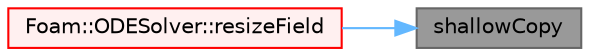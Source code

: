 digraph "shallowCopy"
{
 // LATEX_PDF_SIZE
  bgcolor="transparent";
  edge [fontname=Helvetica,fontsize=10,labelfontname=Helvetica,labelfontsize=10];
  node [fontname=Helvetica,fontsize=10,shape=box,height=0.2,width=0.4];
  rankdir="RL";
  Node1 [id="Node000001",label="shallowCopy",height=0.2,width=0.4,color="gray40", fillcolor="grey60", style="filled", fontcolor="black",tooltip=" "];
  Node1 -> Node2 [id="edge1_Node000001_Node000002",dir="back",color="steelblue1",style="solid",tooltip=" "];
  Node2 [id="Node000002",label="Foam::ODESolver::resizeField",height=0.2,width=0.4,color="red", fillcolor="#FFF0F0", style="filled",URL="$classFoam_1_1ODESolver.html#aef2c9a36849516ea3c2071e0cc1628cb",tooltip=" "];
}
